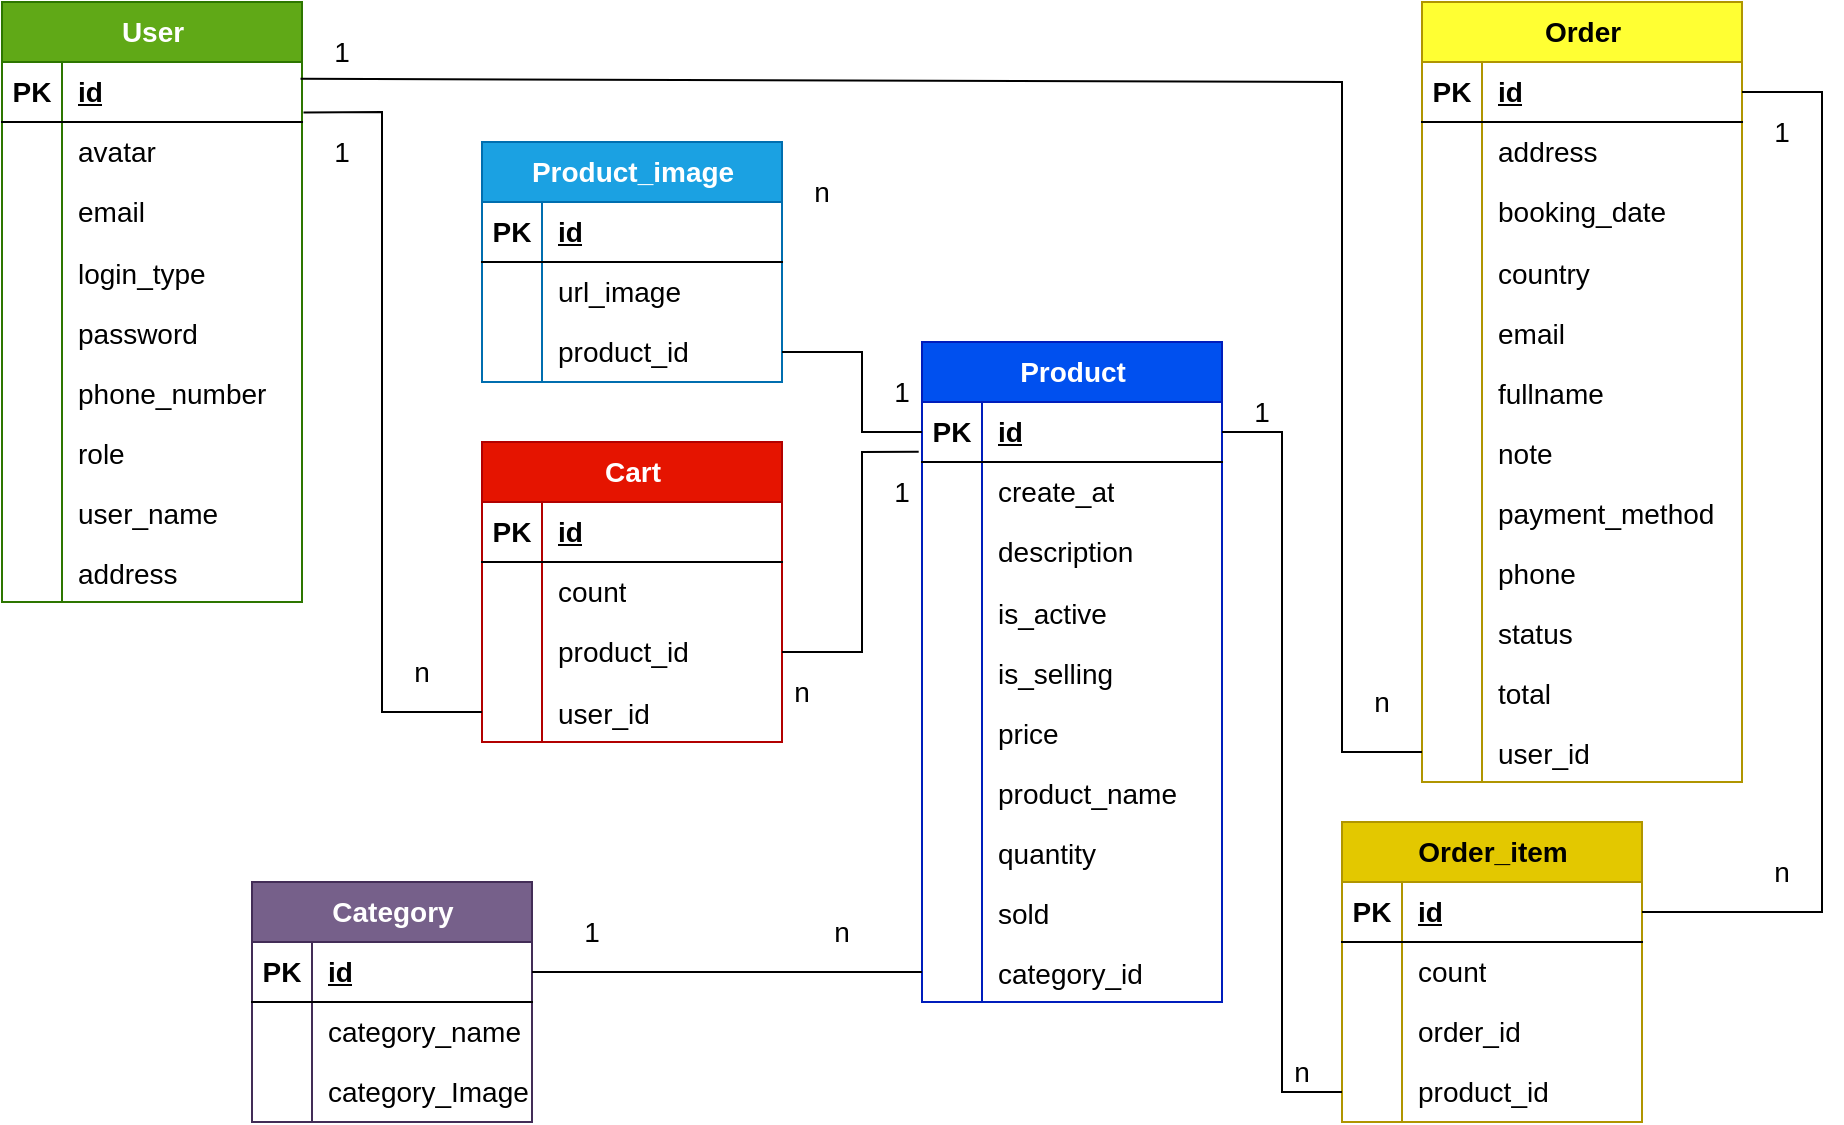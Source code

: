 <mxfile version="22.1.21" type="device">
  <diagram name="Page-1" id="CJpUy2g-XW2oncXlulyx">
    <mxGraphModel dx="1900" dy="629" grid="1" gridSize="10" guides="1" tooltips="1" connect="1" arrows="1" fold="1" page="1" pageScale="1" pageWidth="850" pageHeight="1100" math="0" shadow="0">
      <root>
        <mxCell id="0" />
        <mxCell id="1" parent="0" />
        <mxCell id="yJamXkqNVs_XeItQ6Xq7-32" value="User" style="shape=table;startSize=30;container=1;collapsible=1;childLayout=tableLayout;fixedRows=1;rowLines=0;fontStyle=1;align=center;resizeLast=1;html=1;fillColor=#60a917;fontColor=#ffffff;strokeColor=#2D7600;fontSize=14;" parent="1" vertex="1">
          <mxGeometry x="-550" y="200" width="150" height="300" as="geometry" />
        </mxCell>
        <mxCell id="yJamXkqNVs_XeItQ6Xq7-33" value="" style="shape=tableRow;horizontal=0;startSize=0;swimlaneHead=0;swimlaneBody=0;fillColor=none;collapsible=0;dropTarget=0;points=[[0,0.5],[1,0.5]];portConstraint=eastwest;top=0;left=0;right=0;bottom=1;fontSize=14;" parent="yJamXkqNVs_XeItQ6Xq7-32" vertex="1">
          <mxGeometry y="30" width="150" height="30" as="geometry" />
        </mxCell>
        <mxCell id="yJamXkqNVs_XeItQ6Xq7-34" value="PK" style="shape=partialRectangle;connectable=0;fillColor=none;top=0;left=0;bottom=0;right=0;fontStyle=1;overflow=hidden;whiteSpace=wrap;html=1;fontSize=14;" parent="yJamXkqNVs_XeItQ6Xq7-33" vertex="1">
          <mxGeometry width="30" height="30" as="geometry">
            <mxRectangle width="30" height="30" as="alternateBounds" />
          </mxGeometry>
        </mxCell>
        <mxCell id="yJamXkqNVs_XeItQ6Xq7-35" value="id" style="shape=partialRectangle;connectable=0;fillColor=none;top=0;left=0;bottom=0;right=0;align=left;spacingLeft=6;fontStyle=5;overflow=hidden;whiteSpace=wrap;html=1;fontSize=14;" parent="yJamXkqNVs_XeItQ6Xq7-33" vertex="1">
          <mxGeometry x="30" width="120" height="30" as="geometry">
            <mxRectangle width="120" height="30" as="alternateBounds" />
          </mxGeometry>
        </mxCell>
        <mxCell id="yJamXkqNVs_XeItQ6Xq7-36" value="" style="shape=tableRow;horizontal=0;startSize=0;swimlaneHead=0;swimlaneBody=0;fillColor=none;collapsible=0;dropTarget=0;points=[[0,0.5],[1,0.5]];portConstraint=eastwest;top=0;left=0;right=0;bottom=0;fontSize=14;" parent="yJamXkqNVs_XeItQ6Xq7-32" vertex="1">
          <mxGeometry y="60" width="150" height="30" as="geometry" />
        </mxCell>
        <mxCell id="yJamXkqNVs_XeItQ6Xq7-37" value="" style="shape=partialRectangle;connectable=0;fillColor=none;top=0;left=0;bottom=0;right=0;editable=1;overflow=hidden;whiteSpace=wrap;html=1;fontSize=14;" parent="yJamXkqNVs_XeItQ6Xq7-36" vertex="1">
          <mxGeometry width="30" height="30" as="geometry">
            <mxRectangle width="30" height="30" as="alternateBounds" />
          </mxGeometry>
        </mxCell>
        <mxCell id="yJamXkqNVs_XeItQ6Xq7-38" value="avatar" style="shape=partialRectangle;connectable=0;fillColor=none;top=0;left=0;bottom=0;right=0;align=left;spacingLeft=6;overflow=hidden;whiteSpace=wrap;html=1;fontSize=14;" parent="yJamXkqNVs_XeItQ6Xq7-36" vertex="1">
          <mxGeometry x="30" width="120" height="30" as="geometry">
            <mxRectangle width="120" height="30" as="alternateBounds" />
          </mxGeometry>
        </mxCell>
        <mxCell id="yJamXkqNVs_XeItQ6Xq7-39" value="" style="shape=tableRow;horizontal=0;startSize=0;swimlaneHead=0;swimlaneBody=0;fillColor=none;collapsible=0;dropTarget=0;points=[[0,0.5],[1,0.5]];portConstraint=eastwest;top=0;left=0;right=0;bottom=0;fontSize=14;" parent="yJamXkqNVs_XeItQ6Xq7-32" vertex="1">
          <mxGeometry y="90" width="150" height="30" as="geometry" />
        </mxCell>
        <mxCell id="yJamXkqNVs_XeItQ6Xq7-40" value="" style="shape=partialRectangle;connectable=0;fillColor=none;top=0;left=0;bottom=0;right=0;editable=1;overflow=hidden;whiteSpace=wrap;html=1;fontSize=14;" parent="yJamXkqNVs_XeItQ6Xq7-39" vertex="1">
          <mxGeometry width="30" height="30" as="geometry">
            <mxRectangle width="30" height="30" as="alternateBounds" />
          </mxGeometry>
        </mxCell>
        <mxCell id="yJamXkqNVs_XeItQ6Xq7-41" value="email" style="shape=partialRectangle;connectable=0;fillColor=none;top=0;left=0;bottom=0;right=0;align=left;spacingLeft=6;overflow=hidden;whiteSpace=wrap;html=1;fontSize=14;" parent="yJamXkqNVs_XeItQ6Xq7-39" vertex="1">
          <mxGeometry x="30" width="120" height="30" as="geometry">
            <mxRectangle width="120" height="30" as="alternateBounds" />
          </mxGeometry>
        </mxCell>
        <mxCell id="yJamXkqNVs_XeItQ6Xq7-42" value="" style="shape=tableRow;horizontal=0;startSize=0;swimlaneHead=0;swimlaneBody=0;fillColor=none;collapsible=0;dropTarget=0;points=[[0,0.5],[1,0.5]];portConstraint=eastwest;top=0;left=0;right=0;bottom=0;fontSize=14;" parent="yJamXkqNVs_XeItQ6Xq7-32" vertex="1">
          <mxGeometry y="120" width="150" height="30" as="geometry" />
        </mxCell>
        <mxCell id="yJamXkqNVs_XeItQ6Xq7-43" value="" style="shape=partialRectangle;connectable=0;fillColor=none;top=0;left=0;bottom=0;right=0;editable=1;overflow=hidden;fontSize=14;" parent="yJamXkqNVs_XeItQ6Xq7-42" vertex="1">
          <mxGeometry width="30" height="30" as="geometry">
            <mxRectangle width="30" height="30" as="alternateBounds" />
          </mxGeometry>
        </mxCell>
        <mxCell id="yJamXkqNVs_XeItQ6Xq7-44" value="login_type" style="shape=partialRectangle;connectable=0;fillColor=none;top=0;left=0;bottom=0;right=0;align=left;spacingLeft=6;overflow=hidden;fontSize=14;" parent="yJamXkqNVs_XeItQ6Xq7-42" vertex="1">
          <mxGeometry x="30" width="120" height="30" as="geometry">
            <mxRectangle width="120" height="30" as="alternateBounds" />
          </mxGeometry>
        </mxCell>
        <mxCell id="yJamXkqNVs_XeItQ6Xq7-45" value="" style="shape=tableRow;horizontal=0;startSize=0;swimlaneHead=0;swimlaneBody=0;fillColor=none;collapsible=0;dropTarget=0;points=[[0,0.5],[1,0.5]];portConstraint=eastwest;top=0;left=0;right=0;bottom=0;fontSize=14;" parent="yJamXkqNVs_XeItQ6Xq7-32" vertex="1">
          <mxGeometry y="150" width="150" height="30" as="geometry" />
        </mxCell>
        <mxCell id="yJamXkqNVs_XeItQ6Xq7-46" value="" style="shape=partialRectangle;connectable=0;fillColor=none;top=0;left=0;bottom=0;right=0;editable=1;overflow=hidden;fontSize=14;" parent="yJamXkqNVs_XeItQ6Xq7-45" vertex="1">
          <mxGeometry width="30" height="30" as="geometry">
            <mxRectangle width="30" height="30" as="alternateBounds" />
          </mxGeometry>
        </mxCell>
        <mxCell id="yJamXkqNVs_XeItQ6Xq7-47" value="password" style="shape=partialRectangle;connectable=0;fillColor=none;top=0;left=0;bottom=0;right=0;align=left;spacingLeft=6;overflow=hidden;fontSize=14;" parent="yJamXkqNVs_XeItQ6Xq7-45" vertex="1">
          <mxGeometry x="30" width="120" height="30" as="geometry">
            <mxRectangle width="120" height="30" as="alternateBounds" />
          </mxGeometry>
        </mxCell>
        <mxCell id="yJamXkqNVs_XeItQ6Xq7-48" value="" style="shape=tableRow;horizontal=0;startSize=0;swimlaneHead=0;swimlaneBody=0;fillColor=none;collapsible=0;dropTarget=0;points=[[0,0.5],[1,0.5]];portConstraint=eastwest;top=0;left=0;right=0;bottom=0;fontSize=14;" parent="yJamXkqNVs_XeItQ6Xq7-32" vertex="1">
          <mxGeometry y="180" width="150" height="30" as="geometry" />
        </mxCell>
        <mxCell id="yJamXkqNVs_XeItQ6Xq7-49" value="" style="shape=partialRectangle;connectable=0;fillColor=none;top=0;left=0;bottom=0;right=0;editable=1;overflow=hidden;fontSize=14;" parent="yJamXkqNVs_XeItQ6Xq7-48" vertex="1">
          <mxGeometry width="30" height="30" as="geometry">
            <mxRectangle width="30" height="30" as="alternateBounds" />
          </mxGeometry>
        </mxCell>
        <mxCell id="yJamXkqNVs_XeItQ6Xq7-50" value="phone_number" style="shape=partialRectangle;connectable=0;fillColor=none;top=0;left=0;bottom=0;right=0;align=left;spacingLeft=6;overflow=hidden;fontSize=14;" parent="yJamXkqNVs_XeItQ6Xq7-48" vertex="1">
          <mxGeometry x="30" width="120" height="30" as="geometry">
            <mxRectangle width="120" height="30" as="alternateBounds" />
          </mxGeometry>
        </mxCell>
        <mxCell id="yJamXkqNVs_XeItQ6Xq7-51" value="" style="shape=tableRow;horizontal=0;startSize=0;swimlaneHead=0;swimlaneBody=0;fillColor=none;collapsible=0;dropTarget=0;points=[[0,0.5],[1,0.5]];portConstraint=eastwest;top=0;left=0;right=0;bottom=0;fontSize=14;" parent="yJamXkqNVs_XeItQ6Xq7-32" vertex="1">
          <mxGeometry y="210" width="150" height="30" as="geometry" />
        </mxCell>
        <mxCell id="yJamXkqNVs_XeItQ6Xq7-52" value="" style="shape=partialRectangle;connectable=0;fillColor=none;top=0;left=0;bottom=0;right=0;editable=1;overflow=hidden;fontSize=14;" parent="yJamXkqNVs_XeItQ6Xq7-51" vertex="1">
          <mxGeometry width="30" height="30" as="geometry">
            <mxRectangle width="30" height="30" as="alternateBounds" />
          </mxGeometry>
        </mxCell>
        <mxCell id="yJamXkqNVs_XeItQ6Xq7-53" value="role" style="shape=partialRectangle;connectable=0;fillColor=none;top=0;left=0;bottom=0;right=0;align=left;spacingLeft=6;overflow=hidden;fontSize=14;" parent="yJamXkqNVs_XeItQ6Xq7-51" vertex="1">
          <mxGeometry x="30" width="120" height="30" as="geometry">
            <mxRectangle width="120" height="30" as="alternateBounds" />
          </mxGeometry>
        </mxCell>
        <mxCell id="yJamXkqNVs_XeItQ6Xq7-54" value="" style="shape=tableRow;horizontal=0;startSize=0;swimlaneHead=0;swimlaneBody=0;fillColor=none;collapsible=0;dropTarget=0;points=[[0,0.5],[1,0.5]];portConstraint=eastwest;top=0;left=0;right=0;bottom=0;fontSize=14;" parent="yJamXkqNVs_XeItQ6Xq7-32" vertex="1">
          <mxGeometry y="240" width="150" height="30" as="geometry" />
        </mxCell>
        <mxCell id="yJamXkqNVs_XeItQ6Xq7-55" value="" style="shape=partialRectangle;connectable=0;fillColor=none;top=0;left=0;bottom=0;right=0;editable=1;overflow=hidden;fontSize=14;" parent="yJamXkqNVs_XeItQ6Xq7-54" vertex="1">
          <mxGeometry width="30" height="30" as="geometry">
            <mxRectangle width="30" height="30" as="alternateBounds" />
          </mxGeometry>
        </mxCell>
        <mxCell id="yJamXkqNVs_XeItQ6Xq7-56" value="user_name" style="shape=partialRectangle;connectable=0;fillColor=none;top=0;left=0;bottom=0;right=0;align=left;spacingLeft=6;overflow=hidden;fontSize=14;" parent="yJamXkqNVs_XeItQ6Xq7-54" vertex="1">
          <mxGeometry x="30" width="120" height="30" as="geometry">
            <mxRectangle width="120" height="30" as="alternateBounds" />
          </mxGeometry>
        </mxCell>
        <mxCell id="yJamXkqNVs_XeItQ6Xq7-57" value="" style="shape=tableRow;horizontal=0;startSize=0;swimlaneHead=0;swimlaneBody=0;fillColor=none;collapsible=0;dropTarget=0;points=[[0,0.5],[1,0.5]];portConstraint=eastwest;top=0;left=0;right=0;bottom=0;fontSize=14;" parent="yJamXkqNVs_XeItQ6Xq7-32" vertex="1">
          <mxGeometry y="270" width="150" height="30" as="geometry" />
        </mxCell>
        <mxCell id="yJamXkqNVs_XeItQ6Xq7-58" value="" style="shape=partialRectangle;connectable=0;fillColor=none;top=0;left=0;bottom=0;right=0;editable=1;overflow=hidden;fontSize=14;" parent="yJamXkqNVs_XeItQ6Xq7-57" vertex="1">
          <mxGeometry width="30" height="30" as="geometry">
            <mxRectangle width="30" height="30" as="alternateBounds" />
          </mxGeometry>
        </mxCell>
        <mxCell id="yJamXkqNVs_XeItQ6Xq7-59" value="address" style="shape=partialRectangle;connectable=0;fillColor=none;top=0;left=0;bottom=0;right=0;align=left;spacingLeft=6;overflow=hidden;fontSize=14;" parent="yJamXkqNVs_XeItQ6Xq7-57" vertex="1">
          <mxGeometry x="30" width="120" height="30" as="geometry">
            <mxRectangle width="120" height="30" as="alternateBounds" />
          </mxGeometry>
        </mxCell>
        <mxCell id="yJamXkqNVs_XeItQ6Xq7-60" value="Order" style="shape=table;startSize=30;container=1;collapsible=1;childLayout=tableLayout;fixedRows=1;rowLines=0;fontStyle=1;align=center;resizeLast=1;html=1;fillColor=#FFFF33;fontColor=#000000;strokeColor=#B09500;fontSize=14;" parent="1" vertex="1">
          <mxGeometry x="160" y="200" width="160" height="390" as="geometry" />
        </mxCell>
        <mxCell id="yJamXkqNVs_XeItQ6Xq7-61" value="" style="shape=tableRow;horizontal=0;startSize=0;swimlaneHead=0;swimlaneBody=0;fillColor=none;collapsible=0;dropTarget=0;points=[[0,0.5],[1,0.5]];portConstraint=eastwest;top=0;left=0;right=0;bottom=1;fontSize=14;" parent="yJamXkqNVs_XeItQ6Xq7-60" vertex="1">
          <mxGeometry y="30" width="160" height="30" as="geometry" />
        </mxCell>
        <mxCell id="yJamXkqNVs_XeItQ6Xq7-62" value="PK" style="shape=partialRectangle;connectable=0;fillColor=none;top=0;left=0;bottom=0;right=0;fontStyle=1;overflow=hidden;whiteSpace=wrap;html=1;fontSize=14;" parent="yJamXkqNVs_XeItQ6Xq7-61" vertex="1">
          <mxGeometry width="30" height="30" as="geometry">
            <mxRectangle width="30" height="30" as="alternateBounds" />
          </mxGeometry>
        </mxCell>
        <mxCell id="yJamXkqNVs_XeItQ6Xq7-63" value="id" style="shape=partialRectangle;connectable=0;fillColor=none;top=0;left=0;bottom=0;right=0;align=left;spacingLeft=6;fontStyle=5;overflow=hidden;whiteSpace=wrap;html=1;fontSize=14;" parent="yJamXkqNVs_XeItQ6Xq7-61" vertex="1">
          <mxGeometry x="30" width="130" height="30" as="geometry">
            <mxRectangle width="130" height="30" as="alternateBounds" />
          </mxGeometry>
        </mxCell>
        <mxCell id="yJamXkqNVs_XeItQ6Xq7-64" value="" style="shape=tableRow;horizontal=0;startSize=0;swimlaneHead=0;swimlaneBody=0;fillColor=none;collapsible=0;dropTarget=0;points=[[0,0.5],[1,0.5]];portConstraint=eastwest;top=0;left=0;right=0;bottom=0;fontSize=14;" parent="yJamXkqNVs_XeItQ6Xq7-60" vertex="1">
          <mxGeometry y="60" width="160" height="30" as="geometry" />
        </mxCell>
        <mxCell id="yJamXkqNVs_XeItQ6Xq7-65" value="" style="shape=partialRectangle;connectable=0;fillColor=none;top=0;left=0;bottom=0;right=0;editable=1;overflow=hidden;whiteSpace=wrap;html=1;fontSize=14;" parent="yJamXkqNVs_XeItQ6Xq7-64" vertex="1">
          <mxGeometry width="30" height="30" as="geometry">
            <mxRectangle width="30" height="30" as="alternateBounds" />
          </mxGeometry>
        </mxCell>
        <mxCell id="yJamXkqNVs_XeItQ6Xq7-66" value="address" style="shape=partialRectangle;connectable=0;fillColor=none;top=0;left=0;bottom=0;right=0;align=left;spacingLeft=6;overflow=hidden;whiteSpace=wrap;html=1;fontSize=14;" parent="yJamXkqNVs_XeItQ6Xq7-64" vertex="1">
          <mxGeometry x="30" width="130" height="30" as="geometry">
            <mxRectangle width="130" height="30" as="alternateBounds" />
          </mxGeometry>
        </mxCell>
        <mxCell id="yJamXkqNVs_XeItQ6Xq7-67" value="" style="shape=tableRow;horizontal=0;startSize=0;swimlaneHead=0;swimlaneBody=0;fillColor=none;collapsible=0;dropTarget=0;points=[[0,0.5],[1,0.5]];portConstraint=eastwest;top=0;left=0;right=0;bottom=0;fontSize=14;" parent="yJamXkqNVs_XeItQ6Xq7-60" vertex="1">
          <mxGeometry y="90" width="160" height="30" as="geometry" />
        </mxCell>
        <mxCell id="yJamXkqNVs_XeItQ6Xq7-68" value="" style="shape=partialRectangle;connectable=0;fillColor=none;top=0;left=0;bottom=0;right=0;editable=1;overflow=hidden;whiteSpace=wrap;html=1;fontSize=14;" parent="yJamXkqNVs_XeItQ6Xq7-67" vertex="1">
          <mxGeometry width="30" height="30" as="geometry">
            <mxRectangle width="30" height="30" as="alternateBounds" />
          </mxGeometry>
        </mxCell>
        <mxCell id="yJamXkqNVs_XeItQ6Xq7-69" value="booking_date" style="shape=partialRectangle;connectable=0;fillColor=none;top=0;left=0;bottom=0;right=0;align=left;spacingLeft=6;overflow=hidden;whiteSpace=wrap;html=1;fontSize=14;" parent="yJamXkqNVs_XeItQ6Xq7-67" vertex="1">
          <mxGeometry x="30" width="130" height="30" as="geometry">
            <mxRectangle width="130" height="30" as="alternateBounds" />
          </mxGeometry>
        </mxCell>
        <mxCell id="yJamXkqNVs_XeItQ6Xq7-70" value="" style="shape=tableRow;horizontal=0;startSize=0;swimlaneHead=0;swimlaneBody=0;fillColor=none;collapsible=0;dropTarget=0;points=[[0,0.5],[1,0.5]];portConstraint=eastwest;top=0;left=0;right=0;bottom=0;fontSize=14;" parent="yJamXkqNVs_XeItQ6Xq7-60" vertex="1">
          <mxGeometry y="120" width="160" height="30" as="geometry" />
        </mxCell>
        <mxCell id="yJamXkqNVs_XeItQ6Xq7-71" value="" style="shape=partialRectangle;connectable=0;fillColor=none;top=0;left=0;bottom=0;right=0;editable=1;overflow=hidden;fontSize=14;" parent="yJamXkqNVs_XeItQ6Xq7-70" vertex="1">
          <mxGeometry width="30" height="30" as="geometry">
            <mxRectangle width="30" height="30" as="alternateBounds" />
          </mxGeometry>
        </mxCell>
        <mxCell id="yJamXkqNVs_XeItQ6Xq7-72" value="country" style="shape=partialRectangle;connectable=0;fillColor=none;top=0;left=0;bottom=0;right=0;align=left;spacingLeft=6;overflow=hidden;fontSize=14;" parent="yJamXkqNVs_XeItQ6Xq7-70" vertex="1">
          <mxGeometry x="30" width="130" height="30" as="geometry">
            <mxRectangle width="130" height="30" as="alternateBounds" />
          </mxGeometry>
        </mxCell>
        <mxCell id="yJamXkqNVs_XeItQ6Xq7-73" value="" style="shape=tableRow;horizontal=0;startSize=0;swimlaneHead=0;swimlaneBody=0;fillColor=none;collapsible=0;dropTarget=0;points=[[0,0.5],[1,0.5]];portConstraint=eastwest;top=0;left=0;right=0;bottom=0;fontSize=14;" parent="yJamXkqNVs_XeItQ6Xq7-60" vertex="1">
          <mxGeometry y="150" width="160" height="30" as="geometry" />
        </mxCell>
        <mxCell id="yJamXkqNVs_XeItQ6Xq7-74" value="" style="shape=partialRectangle;connectable=0;fillColor=none;top=0;left=0;bottom=0;right=0;editable=1;overflow=hidden;fontSize=14;" parent="yJamXkqNVs_XeItQ6Xq7-73" vertex="1">
          <mxGeometry width="30" height="30" as="geometry">
            <mxRectangle width="30" height="30" as="alternateBounds" />
          </mxGeometry>
        </mxCell>
        <mxCell id="yJamXkqNVs_XeItQ6Xq7-75" value="email" style="shape=partialRectangle;connectable=0;fillColor=none;top=0;left=0;bottom=0;right=0;align=left;spacingLeft=6;overflow=hidden;fontSize=14;" parent="yJamXkqNVs_XeItQ6Xq7-73" vertex="1">
          <mxGeometry x="30" width="130" height="30" as="geometry">
            <mxRectangle width="130" height="30" as="alternateBounds" />
          </mxGeometry>
        </mxCell>
        <mxCell id="yJamXkqNVs_XeItQ6Xq7-76" value="" style="shape=tableRow;horizontal=0;startSize=0;swimlaneHead=0;swimlaneBody=0;fillColor=none;collapsible=0;dropTarget=0;points=[[0,0.5],[1,0.5]];portConstraint=eastwest;top=0;left=0;right=0;bottom=0;fontSize=14;" parent="yJamXkqNVs_XeItQ6Xq7-60" vertex="1">
          <mxGeometry y="180" width="160" height="30" as="geometry" />
        </mxCell>
        <mxCell id="yJamXkqNVs_XeItQ6Xq7-77" value="" style="shape=partialRectangle;connectable=0;fillColor=none;top=0;left=0;bottom=0;right=0;editable=1;overflow=hidden;fontSize=14;" parent="yJamXkqNVs_XeItQ6Xq7-76" vertex="1">
          <mxGeometry width="30" height="30" as="geometry">
            <mxRectangle width="30" height="30" as="alternateBounds" />
          </mxGeometry>
        </mxCell>
        <mxCell id="yJamXkqNVs_XeItQ6Xq7-78" value="fullname" style="shape=partialRectangle;connectable=0;fillColor=none;top=0;left=0;bottom=0;right=0;align=left;spacingLeft=6;overflow=hidden;fontSize=14;" parent="yJamXkqNVs_XeItQ6Xq7-76" vertex="1">
          <mxGeometry x="30" width="130" height="30" as="geometry">
            <mxRectangle width="130" height="30" as="alternateBounds" />
          </mxGeometry>
        </mxCell>
        <mxCell id="yJamXkqNVs_XeItQ6Xq7-79" value="" style="shape=tableRow;horizontal=0;startSize=0;swimlaneHead=0;swimlaneBody=0;fillColor=none;collapsible=0;dropTarget=0;points=[[0,0.5],[1,0.5]];portConstraint=eastwest;top=0;left=0;right=0;bottom=0;fontSize=14;" parent="yJamXkqNVs_XeItQ6Xq7-60" vertex="1">
          <mxGeometry y="210" width="160" height="30" as="geometry" />
        </mxCell>
        <mxCell id="yJamXkqNVs_XeItQ6Xq7-80" value="" style="shape=partialRectangle;connectable=0;fillColor=none;top=0;left=0;bottom=0;right=0;editable=1;overflow=hidden;fontSize=14;" parent="yJamXkqNVs_XeItQ6Xq7-79" vertex="1">
          <mxGeometry width="30" height="30" as="geometry">
            <mxRectangle width="30" height="30" as="alternateBounds" />
          </mxGeometry>
        </mxCell>
        <mxCell id="yJamXkqNVs_XeItQ6Xq7-81" value="note" style="shape=partialRectangle;connectable=0;fillColor=none;top=0;left=0;bottom=0;right=0;align=left;spacingLeft=6;overflow=hidden;fontSize=14;" parent="yJamXkqNVs_XeItQ6Xq7-79" vertex="1">
          <mxGeometry x="30" width="130" height="30" as="geometry">
            <mxRectangle width="130" height="30" as="alternateBounds" />
          </mxGeometry>
        </mxCell>
        <mxCell id="yJamXkqNVs_XeItQ6Xq7-82" value="" style="shape=tableRow;horizontal=0;startSize=0;swimlaneHead=0;swimlaneBody=0;fillColor=none;collapsible=0;dropTarget=0;points=[[0,0.5],[1,0.5]];portConstraint=eastwest;top=0;left=0;right=0;bottom=0;fontSize=14;" parent="yJamXkqNVs_XeItQ6Xq7-60" vertex="1">
          <mxGeometry y="240" width="160" height="30" as="geometry" />
        </mxCell>
        <mxCell id="yJamXkqNVs_XeItQ6Xq7-83" value="" style="shape=partialRectangle;connectable=0;fillColor=none;top=0;left=0;bottom=0;right=0;editable=1;overflow=hidden;fontSize=14;" parent="yJamXkqNVs_XeItQ6Xq7-82" vertex="1">
          <mxGeometry width="30" height="30" as="geometry">
            <mxRectangle width="30" height="30" as="alternateBounds" />
          </mxGeometry>
        </mxCell>
        <mxCell id="yJamXkqNVs_XeItQ6Xq7-84" value="payment_method" style="shape=partialRectangle;connectable=0;fillColor=none;top=0;left=0;bottom=0;right=0;align=left;spacingLeft=6;overflow=hidden;fontSize=14;" parent="yJamXkqNVs_XeItQ6Xq7-82" vertex="1">
          <mxGeometry x="30" width="130" height="30" as="geometry">
            <mxRectangle width="130" height="30" as="alternateBounds" />
          </mxGeometry>
        </mxCell>
        <mxCell id="yJamXkqNVs_XeItQ6Xq7-85" value="" style="shape=tableRow;horizontal=0;startSize=0;swimlaneHead=0;swimlaneBody=0;fillColor=none;collapsible=0;dropTarget=0;points=[[0,0.5],[1,0.5]];portConstraint=eastwest;top=0;left=0;right=0;bottom=0;fontSize=14;" parent="yJamXkqNVs_XeItQ6Xq7-60" vertex="1">
          <mxGeometry y="270" width="160" height="30" as="geometry" />
        </mxCell>
        <mxCell id="yJamXkqNVs_XeItQ6Xq7-86" value="" style="shape=partialRectangle;connectable=0;fillColor=none;top=0;left=0;bottom=0;right=0;editable=1;overflow=hidden;fontSize=14;" parent="yJamXkqNVs_XeItQ6Xq7-85" vertex="1">
          <mxGeometry width="30" height="30" as="geometry">
            <mxRectangle width="30" height="30" as="alternateBounds" />
          </mxGeometry>
        </mxCell>
        <mxCell id="yJamXkqNVs_XeItQ6Xq7-87" value="phone" style="shape=partialRectangle;connectable=0;fillColor=none;top=0;left=0;bottom=0;right=0;align=left;spacingLeft=6;overflow=hidden;fontSize=14;" parent="yJamXkqNVs_XeItQ6Xq7-85" vertex="1">
          <mxGeometry x="30" width="130" height="30" as="geometry">
            <mxRectangle width="130" height="30" as="alternateBounds" />
          </mxGeometry>
        </mxCell>
        <mxCell id="yJamXkqNVs_XeItQ6Xq7-116" value="" style="shape=tableRow;horizontal=0;startSize=0;swimlaneHead=0;swimlaneBody=0;fillColor=none;collapsible=0;dropTarget=0;points=[[0,0.5],[1,0.5]];portConstraint=eastwest;top=0;left=0;right=0;bottom=0;fontSize=14;" parent="yJamXkqNVs_XeItQ6Xq7-60" vertex="1">
          <mxGeometry y="300" width="160" height="30" as="geometry" />
        </mxCell>
        <mxCell id="yJamXkqNVs_XeItQ6Xq7-117" value="" style="shape=partialRectangle;connectable=0;fillColor=none;top=0;left=0;bottom=0;right=0;editable=1;overflow=hidden;fontSize=14;" parent="yJamXkqNVs_XeItQ6Xq7-116" vertex="1">
          <mxGeometry width="30" height="30" as="geometry">
            <mxRectangle width="30" height="30" as="alternateBounds" />
          </mxGeometry>
        </mxCell>
        <mxCell id="yJamXkqNVs_XeItQ6Xq7-118" value="status" style="shape=partialRectangle;connectable=0;fillColor=none;top=0;left=0;bottom=0;right=0;align=left;spacingLeft=6;overflow=hidden;fontSize=14;" parent="yJamXkqNVs_XeItQ6Xq7-116" vertex="1">
          <mxGeometry x="30" width="130" height="30" as="geometry">
            <mxRectangle width="130" height="30" as="alternateBounds" />
          </mxGeometry>
        </mxCell>
        <mxCell id="yJamXkqNVs_XeItQ6Xq7-119" value="" style="shape=tableRow;horizontal=0;startSize=0;swimlaneHead=0;swimlaneBody=0;fillColor=none;collapsible=0;dropTarget=0;points=[[0,0.5],[1,0.5]];portConstraint=eastwest;top=0;left=0;right=0;bottom=0;fontSize=14;" parent="yJamXkqNVs_XeItQ6Xq7-60" vertex="1">
          <mxGeometry y="330" width="160" height="30" as="geometry" />
        </mxCell>
        <mxCell id="yJamXkqNVs_XeItQ6Xq7-120" value="" style="shape=partialRectangle;connectable=0;fillColor=none;top=0;left=0;bottom=0;right=0;editable=1;overflow=hidden;fontSize=14;" parent="yJamXkqNVs_XeItQ6Xq7-119" vertex="1">
          <mxGeometry width="30" height="30" as="geometry">
            <mxRectangle width="30" height="30" as="alternateBounds" />
          </mxGeometry>
        </mxCell>
        <mxCell id="yJamXkqNVs_XeItQ6Xq7-121" value="total" style="shape=partialRectangle;connectable=0;fillColor=none;top=0;left=0;bottom=0;right=0;align=left;spacingLeft=6;overflow=hidden;fontSize=14;" parent="yJamXkqNVs_XeItQ6Xq7-119" vertex="1">
          <mxGeometry x="30" width="130" height="30" as="geometry">
            <mxRectangle width="130" height="30" as="alternateBounds" />
          </mxGeometry>
        </mxCell>
        <mxCell id="yJamXkqNVs_XeItQ6Xq7-122" value="" style="shape=tableRow;horizontal=0;startSize=0;swimlaneHead=0;swimlaneBody=0;fillColor=none;collapsible=0;dropTarget=0;points=[[0,0.5],[1,0.5]];portConstraint=eastwest;top=0;left=0;right=0;bottom=0;fontSize=14;" parent="yJamXkqNVs_XeItQ6Xq7-60" vertex="1">
          <mxGeometry y="360" width="160" height="30" as="geometry" />
        </mxCell>
        <mxCell id="yJamXkqNVs_XeItQ6Xq7-123" value="" style="shape=partialRectangle;connectable=0;fillColor=none;top=0;left=0;bottom=0;right=0;editable=1;overflow=hidden;fontSize=14;" parent="yJamXkqNVs_XeItQ6Xq7-122" vertex="1">
          <mxGeometry width="30" height="30" as="geometry">
            <mxRectangle width="30" height="30" as="alternateBounds" />
          </mxGeometry>
        </mxCell>
        <mxCell id="yJamXkqNVs_XeItQ6Xq7-124" value="user_id" style="shape=partialRectangle;connectable=0;fillColor=none;top=0;left=0;bottom=0;right=0;align=left;spacingLeft=6;overflow=hidden;fontSize=14;" parent="yJamXkqNVs_XeItQ6Xq7-122" vertex="1">
          <mxGeometry x="30" width="130" height="30" as="geometry">
            <mxRectangle width="130" height="30" as="alternateBounds" />
          </mxGeometry>
        </mxCell>
        <mxCell id="yJamXkqNVs_XeItQ6Xq7-125" value="Product_image" style="shape=table;startSize=30;container=1;collapsible=1;childLayout=tableLayout;fixedRows=1;rowLines=0;fontStyle=1;align=center;resizeLast=1;html=1;fillColor=#1ba1e2;fontColor=#ffffff;strokeColor=#006EAF;fontSize=14;" parent="1" vertex="1">
          <mxGeometry x="-310" y="270" width="150" height="120" as="geometry" />
        </mxCell>
        <mxCell id="yJamXkqNVs_XeItQ6Xq7-126" value="" style="shape=tableRow;horizontal=0;startSize=0;swimlaneHead=0;swimlaneBody=0;fillColor=none;collapsible=0;dropTarget=0;points=[[0,0.5],[1,0.5]];portConstraint=eastwest;top=0;left=0;right=0;bottom=1;fontSize=14;" parent="yJamXkqNVs_XeItQ6Xq7-125" vertex="1">
          <mxGeometry y="30" width="150" height="30" as="geometry" />
        </mxCell>
        <mxCell id="yJamXkqNVs_XeItQ6Xq7-127" value="PK" style="shape=partialRectangle;connectable=0;fillColor=none;top=0;left=0;bottom=0;right=0;fontStyle=1;overflow=hidden;whiteSpace=wrap;html=1;fontSize=14;" parent="yJamXkqNVs_XeItQ6Xq7-126" vertex="1">
          <mxGeometry width="30" height="30" as="geometry">
            <mxRectangle width="30" height="30" as="alternateBounds" />
          </mxGeometry>
        </mxCell>
        <mxCell id="yJamXkqNVs_XeItQ6Xq7-128" value="id" style="shape=partialRectangle;connectable=0;fillColor=none;top=0;left=0;bottom=0;right=0;align=left;spacingLeft=6;fontStyle=5;overflow=hidden;whiteSpace=wrap;html=1;fontSize=14;" parent="yJamXkqNVs_XeItQ6Xq7-126" vertex="1">
          <mxGeometry x="30" width="120" height="30" as="geometry">
            <mxRectangle width="120" height="30" as="alternateBounds" />
          </mxGeometry>
        </mxCell>
        <mxCell id="yJamXkqNVs_XeItQ6Xq7-129" value="" style="shape=tableRow;horizontal=0;startSize=0;swimlaneHead=0;swimlaneBody=0;fillColor=none;collapsible=0;dropTarget=0;points=[[0,0.5],[1,0.5]];portConstraint=eastwest;top=0;left=0;right=0;bottom=0;fontSize=14;" parent="yJamXkqNVs_XeItQ6Xq7-125" vertex="1">
          <mxGeometry y="60" width="150" height="30" as="geometry" />
        </mxCell>
        <mxCell id="yJamXkqNVs_XeItQ6Xq7-130" value="" style="shape=partialRectangle;connectable=0;fillColor=none;top=0;left=0;bottom=0;right=0;editable=1;overflow=hidden;whiteSpace=wrap;html=1;fontSize=14;" parent="yJamXkqNVs_XeItQ6Xq7-129" vertex="1">
          <mxGeometry width="30" height="30" as="geometry">
            <mxRectangle width="30" height="30" as="alternateBounds" />
          </mxGeometry>
        </mxCell>
        <mxCell id="yJamXkqNVs_XeItQ6Xq7-131" value="url_image" style="shape=partialRectangle;connectable=0;fillColor=none;top=0;left=0;bottom=0;right=0;align=left;spacingLeft=6;overflow=hidden;whiteSpace=wrap;html=1;fontSize=14;" parent="yJamXkqNVs_XeItQ6Xq7-129" vertex="1">
          <mxGeometry x="30" width="120" height="30" as="geometry">
            <mxRectangle width="120" height="30" as="alternateBounds" />
          </mxGeometry>
        </mxCell>
        <mxCell id="yJamXkqNVs_XeItQ6Xq7-132" value="" style="shape=tableRow;horizontal=0;startSize=0;swimlaneHead=0;swimlaneBody=0;fillColor=none;collapsible=0;dropTarget=0;points=[[0,0.5],[1,0.5]];portConstraint=eastwest;top=0;left=0;right=0;bottom=0;fontSize=14;" parent="yJamXkqNVs_XeItQ6Xq7-125" vertex="1">
          <mxGeometry y="90" width="150" height="30" as="geometry" />
        </mxCell>
        <mxCell id="yJamXkqNVs_XeItQ6Xq7-133" value="" style="shape=partialRectangle;connectable=0;fillColor=none;top=0;left=0;bottom=0;right=0;editable=1;overflow=hidden;whiteSpace=wrap;html=1;fontSize=14;" parent="yJamXkqNVs_XeItQ6Xq7-132" vertex="1">
          <mxGeometry width="30" height="30" as="geometry">
            <mxRectangle width="30" height="30" as="alternateBounds" />
          </mxGeometry>
        </mxCell>
        <mxCell id="yJamXkqNVs_XeItQ6Xq7-134" value="product_id" style="shape=partialRectangle;connectable=0;fillColor=none;top=0;left=0;bottom=0;right=0;align=left;spacingLeft=6;overflow=hidden;whiteSpace=wrap;html=1;fontSize=14;" parent="yJamXkqNVs_XeItQ6Xq7-132" vertex="1">
          <mxGeometry x="30" width="120" height="30" as="geometry">
            <mxRectangle width="120" height="30" as="alternateBounds" />
          </mxGeometry>
        </mxCell>
        <mxCell id="yJamXkqNVs_XeItQ6Xq7-138" value="Cart" style="shape=table;startSize=30;container=1;collapsible=1;childLayout=tableLayout;fixedRows=1;rowLines=0;fontStyle=1;align=center;resizeLast=1;html=1;fillColor=#e51400;fontColor=#ffffff;strokeColor=#B20000;fontSize=14;" parent="1" vertex="1">
          <mxGeometry x="-310" y="420" width="150" height="150" as="geometry" />
        </mxCell>
        <mxCell id="yJamXkqNVs_XeItQ6Xq7-139" value="" style="shape=tableRow;horizontal=0;startSize=0;swimlaneHead=0;swimlaneBody=0;fillColor=none;collapsible=0;dropTarget=0;points=[[0,0.5],[1,0.5]];portConstraint=eastwest;top=0;left=0;right=0;bottom=1;fontSize=14;" parent="yJamXkqNVs_XeItQ6Xq7-138" vertex="1">
          <mxGeometry y="30" width="150" height="30" as="geometry" />
        </mxCell>
        <mxCell id="yJamXkqNVs_XeItQ6Xq7-140" value="PK" style="shape=partialRectangle;connectable=0;fillColor=none;top=0;left=0;bottom=0;right=0;fontStyle=1;overflow=hidden;whiteSpace=wrap;html=1;fontSize=14;" parent="yJamXkqNVs_XeItQ6Xq7-139" vertex="1">
          <mxGeometry width="30" height="30" as="geometry">
            <mxRectangle width="30" height="30" as="alternateBounds" />
          </mxGeometry>
        </mxCell>
        <mxCell id="yJamXkqNVs_XeItQ6Xq7-141" value="id" style="shape=partialRectangle;connectable=0;fillColor=none;top=0;left=0;bottom=0;right=0;align=left;spacingLeft=6;fontStyle=5;overflow=hidden;whiteSpace=wrap;html=1;fontSize=14;" parent="yJamXkqNVs_XeItQ6Xq7-139" vertex="1">
          <mxGeometry x="30" width="120" height="30" as="geometry">
            <mxRectangle width="120" height="30" as="alternateBounds" />
          </mxGeometry>
        </mxCell>
        <mxCell id="yJamXkqNVs_XeItQ6Xq7-142" value="" style="shape=tableRow;horizontal=0;startSize=0;swimlaneHead=0;swimlaneBody=0;fillColor=none;collapsible=0;dropTarget=0;points=[[0,0.5],[1,0.5]];portConstraint=eastwest;top=0;left=0;right=0;bottom=0;fontSize=14;" parent="yJamXkqNVs_XeItQ6Xq7-138" vertex="1">
          <mxGeometry y="60" width="150" height="30" as="geometry" />
        </mxCell>
        <mxCell id="yJamXkqNVs_XeItQ6Xq7-143" value="" style="shape=partialRectangle;connectable=0;fillColor=none;top=0;left=0;bottom=0;right=0;editable=1;overflow=hidden;whiteSpace=wrap;html=1;fontSize=14;" parent="yJamXkqNVs_XeItQ6Xq7-142" vertex="1">
          <mxGeometry width="30" height="30" as="geometry">
            <mxRectangle width="30" height="30" as="alternateBounds" />
          </mxGeometry>
        </mxCell>
        <mxCell id="yJamXkqNVs_XeItQ6Xq7-144" value="count" style="shape=partialRectangle;connectable=0;fillColor=none;top=0;left=0;bottom=0;right=0;align=left;spacingLeft=6;overflow=hidden;whiteSpace=wrap;html=1;fontSize=14;" parent="yJamXkqNVs_XeItQ6Xq7-142" vertex="1">
          <mxGeometry x="30" width="120" height="30" as="geometry">
            <mxRectangle width="120" height="30" as="alternateBounds" />
          </mxGeometry>
        </mxCell>
        <mxCell id="yJamXkqNVs_XeItQ6Xq7-145" value="" style="shape=tableRow;horizontal=0;startSize=0;swimlaneHead=0;swimlaneBody=0;fillColor=none;collapsible=0;dropTarget=0;points=[[0,0.5],[1,0.5]];portConstraint=eastwest;top=0;left=0;right=0;bottom=0;fontSize=14;" parent="yJamXkqNVs_XeItQ6Xq7-138" vertex="1">
          <mxGeometry y="90" width="150" height="30" as="geometry" />
        </mxCell>
        <mxCell id="yJamXkqNVs_XeItQ6Xq7-146" value="" style="shape=partialRectangle;connectable=0;fillColor=none;top=0;left=0;bottom=0;right=0;editable=1;overflow=hidden;whiteSpace=wrap;html=1;fontSize=14;" parent="yJamXkqNVs_XeItQ6Xq7-145" vertex="1">
          <mxGeometry width="30" height="30" as="geometry">
            <mxRectangle width="30" height="30" as="alternateBounds" />
          </mxGeometry>
        </mxCell>
        <mxCell id="yJamXkqNVs_XeItQ6Xq7-147" value="product_id" style="shape=partialRectangle;connectable=0;fillColor=none;top=0;left=0;bottom=0;right=0;align=left;spacingLeft=6;overflow=hidden;whiteSpace=wrap;html=1;fontSize=14;" parent="yJamXkqNVs_XeItQ6Xq7-145" vertex="1">
          <mxGeometry x="30" width="120" height="30" as="geometry">
            <mxRectangle width="120" height="30" as="alternateBounds" />
          </mxGeometry>
        </mxCell>
        <mxCell id="yJamXkqNVs_XeItQ6Xq7-148" value="" style="shape=tableRow;horizontal=0;startSize=0;swimlaneHead=0;swimlaneBody=0;fillColor=none;collapsible=0;dropTarget=0;points=[[0,0.5],[1,0.5]];portConstraint=eastwest;top=0;left=0;right=0;bottom=0;fontSize=14;" parent="yJamXkqNVs_XeItQ6Xq7-138" vertex="1">
          <mxGeometry y="120" width="150" height="30" as="geometry" />
        </mxCell>
        <mxCell id="yJamXkqNVs_XeItQ6Xq7-149" value="" style="shape=partialRectangle;connectable=0;fillColor=none;top=0;left=0;bottom=0;right=0;editable=1;overflow=hidden;fontSize=14;" parent="yJamXkqNVs_XeItQ6Xq7-148" vertex="1">
          <mxGeometry width="30" height="30" as="geometry">
            <mxRectangle width="30" height="30" as="alternateBounds" />
          </mxGeometry>
        </mxCell>
        <mxCell id="yJamXkqNVs_XeItQ6Xq7-150" value="user_id" style="shape=partialRectangle;connectable=0;fillColor=none;top=0;left=0;bottom=0;right=0;align=left;spacingLeft=6;overflow=hidden;fontSize=14;" parent="yJamXkqNVs_XeItQ6Xq7-148" vertex="1">
          <mxGeometry x="30" width="120" height="30" as="geometry">
            <mxRectangle width="120" height="30" as="alternateBounds" />
          </mxGeometry>
        </mxCell>
        <mxCell id="yJamXkqNVs_XeItQ6Xq7-151" value="Category" style="shape=table;startSize=30;container=1;collapsible=1;childLayout=tableLayout;fixedRows=1;rowLines=0;fontStyle=1;align=center;resizeLast=1;html=1;fillColor=#76608a;fontColor=#ffffff;strokeColor=#432D57;fontSize=14;" parent="1" vertex="1">
          <mxGeometry x="-425" y="640" width="140" height="120" as="geometry" />
        </mxCell>
        <mxCell id="yJamXkqNVs_XeItQ6Xq7-152" value="" style="shape=tableRow;horizontal=0;startSize=0;swimlaneHead=0;swimlaneBody=0;fillColor=none;collapsible=0;dropTarget=0;points=[[0,0.5],[1,0.5]];portConstraint=eastwest;top=0;left=0;right=0;bottom=1;fontSize=14;" parent="yJamXkqNVs_XeItQ6Xq7-151" vertex="1">
          <mxGeometry y="30" width="140" height="30" as="geometry" />
        </mxCell>
        <mxCell id="yJamXkqNVs_XeItQ6Xq7-153" value="PK" style="shape=partialRectangle;connectable=0;fillColor=none;top=0;left=0;bottom=0;right=0;fontStyle=1;overflow=hidden;whiteSpace=wrap;html=1;fontSize=14;" parent="yJamXkqNVs_XeItQ6Xq7-152" vertex="1">
          <mxGeometry width="30" height="30" as="geometry">
            <mxRectangle width="30" height="30" as="alternateBounds" />
          </mxGeometry>
        </mxCell>
        <mxCell id="yJamXkqNVs_XeItQ6Xq7-154" value="id" style="shape=partialRectangle;connectable=0;fillColor=none;top=0;left=0;bottom=0;right=0;align=left;spacingLeft=6;fontStyle=5;overflow=hidden;whiteSpace=wrap;html=1;fontSize=14;" parent="yJamXkqNVs_XeItQ6Xq7-152" vertex="1">
          <mxGeometry x="30" width="110" height="30" as="geometry">
            <mxRectangle width="110" height="30" as="alternateBounds" />
          </mxGeometry>
        </mxCell>
        <mxCell id="yJamXkqNVs_XeItQ6Xq7-155" value="" style="shape=tableRow;horizontal=0;startSize=0;swimlaneHead=0;swimlaneBody=0;fillColor=none;collapsible=0;dropTarget=0;points=[[0,0.5],[1,0.5]];portConstraint=eastwest;top=0;left=0;right=0;bottom=0;fontSize=14;" parent="yJamXkqNVs_XeItQ6Xq7-151" vertex="1">
          <mxGeometry y="60" width="140" height="30" as="geometry" />
        </mxCell>
        <mxCell id="yJamXkqNVs_XeItQ6Xq7-156" value="" style="shape=partialRectangle;connectable=0;fillColor=none;top=0;left=0;bottom=0;right=0;editable=1;overflow=hidden;whiteSpace=wrap;html=1;fontSize=14;" parent="yJamXkqNVs_XeItQ6Xq7-155" vertex="1">
          <mxGeometry width="30" height="30" as="geometry">
            <mxRectangle width="30" height="30" as="alternateBounds" />
          </mxGeometry>
        </mxCell>
        <mxCell id="yJamXkqNVs_XeItQ6Xq7-157" value="category_name" style="shape=partialRectangle;connectable=0;fillColor=none;top=0;left=0;bottom=0;right=0;align=left;spacingLeft=6;overflow=hidden;whiteSpace=wrap;html=1;fontSize=14;" parent="yJamXkqNVs_XeItQ6Xq7-155" vertex="1">
          <mxGeometry x="30" width="110" height="30" as="geometry">
            <mxRectangle width="110" height="30" as="alternateBounds" />
          </mxGeometry>
        </mxCell>
        <mxCell id="yJamXkqNVs_XeItQ6Xq7-158" value="" style="shape=tableRow;horizontal=0;startSize=0;swimlaneHead=0;swimlaneBody=0;fillColor=none;collapsible=0;dropTarget=0;points=[[0,0.5],[1,0.5]];portConstraint=eastwest;top=0;left=0;right=0;bottom=0;fontSize=14;" parent="yJamXkqNVs_XeItQ6Xq7-151" vertex="1">
          <mxGeometry y="90" width="140" height="30" as="geometry" />
        </mxCell>
        <mxCell id="yJamXkqNVs_XeItQ6Xq7-159" value="" style="shape=partialRectangle;connectable=0;fillColor=none;top=0;left=0;bottom=0;right=0;editable=1;overflow=hidden;whiteSpace=wrap;html=1;fontSize=14;" parent="yJamXkqNVs_XeItQ6Xq7-158" vertex="1">
          <mxGeometry width="30" height="30" as="geometry">
            <mxRectangle width="30" height="30" as="alternateBounds" />
          </mxGeometry>
        </mxCell>
        <mxCell id="yJamXkqNVs_XeItQ6Xq7-160" value="category_Image" style="shape=partialRectangle;connectable=0;fillColor=none;top=0;left=0;bottom=0;right=0;align=left;spacingLeft=6;overflow=hidden;whiteSpace=wrap;html=1;fontSize=14;" parent="yJamXkqNVs_XeItQ6Xq7-158" vertex="1">
          <mxGeometry x="30" width="110" height="30" as="geometry">
            <mxRectangle width="110" height="30" as="alternateBounds" />
          </mxGeometry>
        </mxCell>
        <mxCell id="yJamXkqNVs_XeItQ6Xq7-164" value="Product" style="shape=table;startSize=30;container=1;collapsible=1;childLayout=tableLayout;fixedRows=1;rowLines=0;fontStyle=1;align=center;resizeLast=1;html=1;fillColor=#0050ef;fontColor=#ffffff;strokeColor=#001DBC;fontSize=14;" parent="1" vertex="1">
          <mxGeometry x="-90" y="370" width="150" height="330" as="geometry" />
        </mxCell>
        <mxCell id="yJamXkqNVs_XeItQ6Xq7-165" value="" style="shape=tableRow;horizontal=0;startSize=0;swimlaneHead=0;swimlaneBody=0;fillColor=none;collapsible=0;dropTarget=0;points=[[0,0.5],[1,0.5]];portConstraint=eastwest;top=0;left=0;right=0;bottom=1;fontSize=14;" parent="yJamXkqNVs_XeItQ6Xq7-164" vertex="1">
          <mxGeometry y="30" width="150" height="30" as="geometry" />
        </mxCell>
        <mxCell id="yJamXkqNVs_XeItQ6Xq7-166" value="PK" style="shape=partialRectangle;connectable=0;fillColor=none;top=0;left=0;bottom=0;right=0;fontStyle=1;overflow=hidden;whiteSpace=wrap;html=1;fontSize=14;" parent="yJamXkqNVs_XeItQ6Xq7-165" vertex="1">
          <mxGeometry width="30" height="30" as="geometry">
            <mxRectangle width="30" height="30" as="alternateBounds" />
          </mxGeometry>
        </mxCell>
        <mxCell id="yJamXkqNVs_XeItQ6Xq7-167" value="id" style="shape=partialRectangle;connectable=0;fillColor=none;top=0;left=0;bottom=0;right=0;align=left;spacingLeft=6;fontStyle=5;overflow=hidden;whiteSpace=wrap;html=1;fontSize=14;" parent="yJamXkqNVs_XeItQ6Xq7-165" vertex="1">
          <mxGeometry x="30" width="120" height="30" as="geometry">
            <mxRectangle width="120" height="30" as="alternateBounds" />
          </mxGeometry>
        </mxCell>
        <mxCell id="yJamXkqNVs_XeItQ6Xq7-168" value="" style="shape=tableRow;horizontal=0;startSize=0;swimlaneHead=0;swimlaneBody=0;fillColor=none;collapsible=0;dropTarget=0;points=[[0,0.5],[1,0.5]];portConstraint=eastwest;top=0;left=0;right=0;bottom=0;fontSize=14;" parent="yJamXkqNVs_XeItQ6Xq7-164" vertex="1">
          <mxGeometry y="60" width="150" height="30" as="geometry" />
        </mxCell>
        <mxCell id="yJamXkqNVs_XeItQ6Xq7-169" value="" style="shape=partialRectangle;connectable=0;fillColor=none;top=0;left=0;bottom=0;right=0;editable=1;overflow=hidden;whiteSpace=wrap;html=1;fontSize=14;" parent="yJamXkqNVs_XeItQ6Xq7-168" vertex="1">
          <mxGeometry width="30" height="30" as="geometry">
            <mxRectangle width="30" height="30" as="alternateBounds" />
          </mxGeometry>
        </mxCell>
        <mxCell id="yJamXkqNVs_XeItQ6Xq7-170" value="create_at" style="shape=partialRectangle;connectable=0;fillColor=none;top=0;left=0;bottom=0;right=0;align=left;spacingLeft=6;overflow=hidden;whiteSpace=wrap;html=1;fontSize=14;" parent="yJamXkqNVs_XeItQ6Xq7-168" vertex="1">
          <mxGeometry x="30" width="120" height="30" as="geometry">
            <mxRectangle width="120" height="30" as="alternateBounds" />
          </mxGeometry>
        </mxCell>
        <mxCell id="yJamXkqNVs_XeItQ6Xq7-171" value="" style="shape=tableRow;horizontal=0;startSize=0;swimlaneHead=0;swimlaneBody=0;fillColor=none;collapsible=0;dropTarget=0;points=[[0,0.5],[1,0.5]];portConstraint=eastwest;top=0;left=0;right=0;bottom=0;fontSize=14;" parent="yJamXkqNVs_XeItQ6Xq7-164" vertex="1">
          <mxGeometry y="90" width="150" height="30" as="geometry" />
        </mxCell>
        <mxCell id="yJamXkqNVs_XeItQ6Xq7-172" value="" style="shape=partialRectangle;connectable=0;fillColor=none;top=0;left=0;bottom=0;right=0;editable=1;overflow=hidden;whiteSpace=wrap;html=1;fontSize=14;" parent="yJamXkqNVs_XeItQ6Xq7-171" vertex="1">
          <mxGeometry width="30" height="30" as="geometry">
            <mxRectangle width="30" height="30" as="alternateBounds" />
          </mxGeometry>
        </mxCell>
        <mxCell id="yJamXkqNVs_XeItQ6Xq7-173" value="description" style="shape=partialRectangle;connectable=0;fillColor=none;top=0;left=0;bottom=0;right=0;align=left;spacingLeft=6;overflow=hidden;whiteSpace=wrap;html=1;fontSize=14;" parent="yJamXkqNVs_XeItQ6Xq7-171" vertex="1">
          <mxGeometry x="30" width="120" height="30" as="geometry">
            <mxRectangle width="120" height="30" as="alternateBounds" />
          </mxGeometry>
        </mxCell>
        <mxCell id="yJamXkqNVs_XeItQ6Xq7-174" value="" style="shape=tableRow;horizontal=0;startSize=0;swimlaneHead=0;swimlaneBody=0;fillColor=none;collapsible=0;dropTarget=0;points=[[0,0.5],[1,0.5]];portConstraint=eastwest;top=0;left=0;right=0;bottom=0;fontSize=14;" parent="yJamXkqNVs_XeItQ6Xq7-164" vertex="1">
          <mxGeometry y="120" width="150" height="30" as="geometry" />
        </mxCell>
        <mxCell id="yJamXkqNVs_XeItQ6Xq7-175" value="" style="shape=partialRectangle;connectable=0;fillColor=none;top=0;left=0;bottom=0;right=0;editable=1;overflow=hidden;fontSize=14;" parent="yJamXkqNVs_XeItQ6Xq7-174" vertex="1">
          <mxGeometry width="30" height="30" as="geometry">
            <mxRectangle width="30" height="30" as="alternateBounds" />
          </mxGeometry>
        </mxCell>
        <mxCell id="yJamXkqNVs_XeItQ6Xq7-176" value="is_active" style="shape=partialRectangle;connectable=0;fillColor=none;top=0;left=0;bottom=0;right=0;align=left;spacingLeft=6;overflow=hidden;fontSize=14;" parent="yJamXkqNVs_XeItQ6Xq7-174" vertex="1">
          <mxGeometry x="30" width="120" height="30" as="geometry">
            <mxRectangle width="120" height="30" as="alternateBounds" />
          </mxGeometry>
        </mxCell>
        <mxCell id="yJamXkqNVs_XeItQ6Xq7-177" value="" style="shape=tableRow;horizontal=0;startSize=0;swimlaneHead=0;swimlaneBody=0;fillColor=none;collapsible=0;dropTarget=0;points=[[0,0.5],[1,0.5]];portConstraint=eastwest;top=0;left=0;right=0;bottom=0;fontSize=14;" parent="yJamXkqNVs_XeItQ6Xq7-164" vertex="1">
          <mxGeometry y="150" width="150" height="30" as="geometry" />
        </mxCell>
        <mxCell id="yJamXkqNVs_XeItQ6Xq7-178" value="" style="shape=partialRectangle;connectable=0;fillColor=none;top=0;left=0;bottom=0;right=0;editable=1;overflow=hidden;fontSize=14;" parent="yJamXkqNVs_XeItQ6Xq7-177" vertex="1">
          <mxGeometry width="30" height="30" as="geometry">
            <mxRectangle width="30" height="30" as="alternateBounds" />
          </mxGeometry>
        </mxCell>
        <mxCell id="yJamXkqNVs_XeItQ6Xq7-179" value="is_selling" style="shape=partialRectangle;connectable=0;fillColor=none;top=0;left=0;bottom=0;right=0;align=left;spacingLeft=6;overflow=hidden;fontSize=14;" parent="yJamXkqNVs_XeItQ6Xq7-177" vertex="1">
          <mxGeometry x="30" width="120" height="30" as="geometry">
            <mxRectangle width="120" height="30" as="alternateBounds" />
          </mxGeometry>
        </mxCell>
        <mxCell id="yJamXkqNVs_XeItQ6Xq7-180" value="" style="shape=tableRow;horizontal=0;startSize=0;swimlaneHead=0;swimlaneBody=0;fillColor=none;collapsible=0;dropTarget=0;points=[[0,0.5],[1,0.5]];portConstraint=eastwest;top=0;left=0;right=0;bottom=0;fontSize=14;" parent="yJamXkqNVs_XeItQ6Xq7-164" vertex="1">
          <mxGeometry y="180" width="150" height="30" as="geometry" />
        </mxCell>
        <mxCell id="yJamXkqNVs_XeItQ6Xq7-181" value="" style="shape=partialRectangle;connectable=0;fillColor=none;top=0;left=0;bottom=0;right=0;editable=1;overflow=hidden;fontSize=14;" parent="yJamXkqNVs_XeItQ6Xq7-180" vertex="1">
          <mxGeometry width="30" height="30" as="geometry">
            <mxRectangle width="30" height="30" as="alternateBounds" />
          </mxGeometry>
        </mxCell>
        <mxCell id="yJamXkqNVs_XeItQ6Xq7-182" value="price" style="shape=partialRectangle;connectable=0;fillColor=none;top=0;left=0;bottom=0;right=0;align=left;spacingLeft=6;overflow=hidden;fontSize=14;" parent="yJamXkqNVs_XeItQ6Xq7-180" vertex="1">
          <mxGeometry x="30" width="120" height="30" as="geometry">
            <mxRectangle width="120" height="30" as="alternateBounds" />
          </mxGeometry>
        </mxCell>
        <mxCell id="yJamXkqNVs_XeItQ6Xq7-183" value="" style="shape=tableRow;horizontal=0;startSize=0;swimlaneHead=0;swimlaneBody=0;fillColor=none;collapsible=0;dropTarget=0;points=[[0,0.5],[1,0.5]];portConstraint=eastwest;top=0;left=0;right=0;bottom=0;fontSize=14;" parent="yJamXkqNVs_XeItQ6Xq7-164" vertex="1">
          <mxGeometry y="210" width="150" height="30" as="geometry" />
        </mxCell>
        <mxCell id="yJamXkqNVs_XeItQ6Xq7-184" value="" style="shape=partialRectangle;connectable=0;fillColor=none;top=0;left=0;bottom=0;right=0;editable=1;overflow=hidden;fontSize=14;" parent="yJamXkqNVs_XeItQ6Xq7-183" vertex="1">
          <mxGeometry width="30" height="30" as="geometry">
            <mxRectangle width="30" height="30" as="alternateBounds" />
          </mxGeometry>
        </mxCell>
        <mxCell id="yJamXkqNVs_XeItQ6Xq7-185" value="product_name" style="shape=partialRectangle;connectable=0;fillColor=none;top=0;left=0;bottom=0;right=0;align=left;spacingLeft=6;overflow=hidden;fontSize=14;" parent="yJamXkqNVs_XeItQ6Xq7-183" vertex="1">
          <mxGeometry x="30" width="120" height="30" as="geometry">
            <mxRectangle width="120" height="30" as="alternateBounds" />
          </mxGeometry>
        </mxCell>
        <mxCell id="yJamXkqNVs_XeItQ6Xq7-186" value="" style="shape=tableRow;horizontal=0;startSize=0;swimlaneHead=0;swimlaneBody=0;fillColor=none;collapsible=0;dropTarget=0;points=[[0,0.5],[1,0.5]];portConstraint=eastwest;top=0;left=0;right=0;bottom=0;fontSize=14;" parent="yJamXkqNVs_XeItQ6Xq7-164" vertex="1">
          <mxGeometry y="240" width="150" height="30" as="geometry" />
        </mxCell>
        <mxCell id="yJamXkqNVs_XeItQ6Xq7-187" value="" style="shape=partialRectangle;connectable=0;fillColor=none;top=0;left=0;bottom=0;right=0;editable=1;overflow=hidden;fontSize=14;" parent="yJamXkqNVs_XeItQ6Xq7-186" vertex="1">
          <mxGeometry width="30" height="30" as="geometry">
            <mxRectangle width="30" height="30" as="alternateBounds" />
          </mxGeometry>
        </mxCell>
        <mxCell id="yJamXkqNVs_XeItQ6Xq7-188" value="quantity" style="shape=partialRectangle;connectable=0;fillColor=none;top=0;left=0;bottom=0;right=0;align=left;spacingLeft=6;overflow=hidden;fontSize=14;" parent="yJamXkqNVs_XeItQ6Xq7-186" vertex="1">
          <mxGeometry x="30" width="120" height="30" as="geometry">
            <mxRectangle width="120" height="30" as="alternateBounds" />
          </mxGeometry>
        </mxCell>
        <mxCell id="yJamXkqNVs_XeItQ6Xq7-189" value="" style="shape=tableRow;horizontal=0;startSize=0;swimlaneHead=0;swimlaneBody=0;fillColor=none;collapsible=0;dropTarget=0;points=[[0,0.5],[1,0.5]];portConstraint=eastwest;top=0;left=0;right=0;bottom=0;fontSize=14;" parent="yJamXkqNVs_XeItQ6Xq7-164" vertex="1">
          <mxGeometry y="270" width="150" height="30" as="geometry" />
        </mxCell>
        <mxCell id="yJamXkqNVs_XeItQ6Xq7-190" value="" style="shape=partialRectangle;connectable=0;fillColor=none;top=0;left=0;bottom=0;right=0;editable=1;overflow=hidden;fontSize=14;" parent="yJamXkqNVs_XeItQ6Xq7-189" vertex="1">
          <mxGeometry width="30" height="30" as="geometry">
            <mxRectangle width="30" height="30" as="alternateBounds" />
          </mxGeometry>
        </mxCell>
        <mxCell id="yJamXkqNVs_XeItQ6Xq7-191" value="sold" style="shape=partialRectangle;connectable=0;fillColor=none;top=0;left=0;bottom=0;right=0;align=left;spacingLeft=6;overflow=hidden;fontSize=14;" parent="yJamXkqNVs_XeItQ6Xq7-189" vertex="1">
          <mxGeometry x="30" width="120" height="30" as="geometry">
            <mxRectangle width="120" height="30" as="alternateBounds" />
          </mxGeometry>
        </mxCell>
        <mxCell id="yJamXkqNVs_XeItQ6Xq7-192" value="" style="shape=tableRow;horizontal=0;startSize=0;swimlaneHead=0;swimlaneBody=0;fillColor=none;collapsible=0;dropTarget=0;points=[[0,0.5],[1,0.5]];portConstraint=eastwest;top=0;left=0;right=0;bottom=0;fontSize=14;" parent="yJamXkqNVs_XeItQ6Xq7-164" vertex="1">
          <mxGeometry y="300" width="150" height="30" as="geometry" />
        </mxCell>
        <mxCell id="yJamXkqNVs_XeItQ6Xq7-193" value="" style="shape=partialRectangle;connectable=0;fillColor=none;top=0;left=0;bottom=0;right=0;editable=1;overflow=hidden;fontSize=14;" parent="yJamXkqNVs_XeItQ6Xq7-192" vertex="1">
          <mxGeometry width="30" height="30" as="geometry">
            <mxRectangle width="30" height="30" as="alternateBounds" />
          </mxGeometry>
        </mxCell>
        <mxCell id="yJamXkqNVs_XeItQ6Xq7-194" value="category_id" style="shape=partialRectangle;connectable=0;fillColor=none;top=0;left=0;bottom=0;right=0;align=left;spacingLeft=6;overflow=hidden;fontSize=14;" parent="yJamXkqNVs_XeItQ6Xq7-192" vertex="1">
          <mxGeometry x="30" width="120" height="30" as="geometry">
            <mxRectangle width="120" height="30" as="alternateBounds" />
          </mxGeometry>
        </mxCell>
        <mxCell id="yJamXkqNVs_XeItQ6Xq7-195" value="Order_item" style="shape=table;startSize=30;container=1;collapsible=1;childLayout=tableLayout;fixedRows=1;rowLines=0;fontStyle=1;align=center;resizeLast=1;html=1;fillColor=#e3c800;fontColor=#000000;strokeColor=#B09500;fontSize=14;" parent="1" vertex="1">
          <mxGeometry x="120" y="610" width="150" height="150" as="geometry" />
        </mxCell>
        <mxCell id="yJamXkqNVs_XeItQ6Xq7-196" value="" style="shape=tableRow;horizontal=0;startSize=0;swimlaneHead=0;swimlaneBody=0;fillColor=none;collapsible=0;dropTarget=0;points=[[0,0.5],[1,0.5]];portConstraint=eastwest;top=0;left=0;right=0;bottom=1;fontSize=14;" parent="yJamXkqNVs_XeItQ6Xq7-195" vertex="1">
          <mxGeometry y="30" width="150" height="30" as="geometry" />
        </mxCell>
        <mxCell id="yJamXkqNVs_XeItQ6Xq7-197" value="PK" style="shape=partialRectangle;connectable=0;fillColor=none;top=0;left=0;bottom=0;right=0;fontStyle=1;overflow=hidden;whiteSpace=wrap;html=1;fontSize=14;" parent="yJamXkqNVs_XeItQ6Xq7-196" vertex="1">
          <mxGeometry width="30" height="30" as="geometry">
            <mxRectangle width="30" height="30" as="alternateBounds" />
          </mxGeometry>
        </mxCell>
        <mxCell id="yJamXkqNVs_XeItQ6Xq7-198" value="id" style="shape=partialRectangle;connectable=0;fillColor=none;top=0;left=0;bottom=0;right=0;align=left;spacingLeft=6;fontStyle=5;overflow=hidden;whiteSpace=wrap;html=1;fontSize=14;" parent="yJamXkqNVs_XeItQ6Xq7-196" vertex="1">
          <mxGeometry x="30" width="120" height="30" as="geometry">
            <mxRectangle width="120" height="30" as="alternateBounds" />
          </mxGeometry>
        </mxCell>
        <mxCell id="yJamXkqNVs_XeItQ6Xq7-199" value="" style="shape=tableRow;horizontal=0;startSize=0;swimlaneHead=0;swimlaneBody=0;fillColor=none;collapsible=0;dropTarget=0;points=[[0,0.5],[1,0.5]];portConstraint=eastwest;top=0;left=0;right=0;bottom=0;fontSize=14;" parent="yJamXkqNVs_XeItQ6Xq7-195" vertex="1">
          <mxGeometry y="60" width="150" height="30" as="geometry" />
        </mxCell>
        <mxCell id="yJamXkqNVs_XeItQ6Xq7-200" value="" style="shape=partialRectangle;connectable=0;fillColor=none;top=0;left=0;bottom=0;right=0;editable=1;overflow=hidden;whiteSpace=wrap;html=1;fontSize=14;" parent="yJamXkqNVs_XeItQ6Xq7-199" vertex="1">
          <mxGeometry width="30" height="30" as="geometry">
            <mxRectangle width="30" height="30" as="alternateBounds" />
          </mxGeometry>
        </mxCell>
        <mxCell id="yJamXkqNVs_XeItQ6Xq7-201" value="count" style="shape=partialRectangle;connectable=0;fillColor=none;top=0;left=0;bottom=0;right=0;align=left;spacingLeft=6;overflow=hidden;whiteSpace=wrap;html=1;fontSize=14;" parent="yJamXkqNVs_XeItQ6Xq7-199" vertex="1">
          <mxGeometry x="30" width="120" height="30" as="geometry">
            <mxRectangle width="120" height="30" as="alternateBounds" />
          </mxGeometry>
        </mxCell>
        <mxCell id="yJamXkqNVs_XeItQ6Xq7-202" value="" style="shape=tableRow;horizontal=0;startSize=0;swimlaneHead=0;swimlaneBody=0;fillColor=none;collapsible=0;dropTarget=0;points=[[0,0.5],[1,0.5]];portConstraint=eastwest;top=0;left=0;right=0;bottom=0;fontSize=14;" parent="yJamXkqNVs_XeItQ6Xq7-195" vertex="1">
          <mxGeometry y="90" width="150" height="30" as="geometry" />
        </mxCell>
        <mxCell id="yJamXkqNVs_XeItQ6Xq7-203" value="" style="shape=partialRectangle;connectable=0;fillColor=none;top=0;left=0;bottom=0;right=0;editable=1;overflow=hidden;whiteSpace=wrap;html=1;fontSize=14;" parent="yJamXkqNVs_XeItQ6Xq7-202" vertex="1">
          <mxGeometry width="30" height="30" as="geometry">
            <mxRectangle width="30" height="30" as="alternateBounds" />
          </mxGeometry>
        </mxCell>
        <mxCell id="yJamXkqNVs_XeItQ6Xq7-204" value="order_id" style="shape=partialRectangle;connectable=0;fillColor=none;top=0;left=0;bottom=0;right=0;align=left;spacingLeft=6;overflow=hidden;whiteSpace=wrap;html=1;fontSize=14;" parent="yJamXkqNVs_XeItQ6Xq7-202" vertex="1">
          <mxGeometry x="30" width="120" height="30" as="geometry">
            <mxRectangle width="120" height="30" as="alternateBounds" />
          </mxGeometry>
        </mxCell>
        <mxCell id="yJamXkqNVs_XeItQ6Xq7-205" value="" style="shape=tableRow;horizontal=0;startSize=0;swimlaneHead=0;swimlaneBody=0;fillColor=none;collapsible=0;dropTarget=0;points=[[0,0.5],[1,0.5]];portConstraint=eastwest;top=0;left=0;right=0;bottom=0;fontSize=14;" parent="yJamXkqNVs_XeItQ6Xq7-195" vertex="1">
          <mxGeometry y="120" width="150" height="30" as="geometry" />
        </mxCell>
        <mxCell id="yJamXkqNVs_XeItQ6Xq7-206" value="" style="shape=partialRectangle;connectable=0;fillColor=none;top=0;left=0;bottom=0;right=0;editable=1;overflow=hidden;whiteSpace=wrap;html=1;fontSize=14;" parent="yJamXkqNVs_XeItQ6Xq7-205" vertex="1">
          <mxGeometry width="30" height="30" as="geometry">
            <mxRectangle width="30" height="30" as="alternateBounds" />
          </mxGeometry>
        </mxCell>
        <mxCell id="yJamXkqNVs_XeItQ6Xq7-207" value="product_id" style="shape=partialRectangle;connectable=0;fillColor=none;top=0;left=0;bottom=0;right=0;align=left;spacingLeft=6;overflow=hidden;whiteSpace=wrap;html=1;fontSize=14;" parent="yJamXkqNVs_XeItQ6Xq7-205" vertex="1">
          <mxGeometry x="30" width="120" height="30" as="geometry">
            <mxRectangle width="120" height="30" as="alternateBounds" />
          </mxGeometry>
        </mxCell>
        <mxCell id="AKl_1InaXTZsEgPPik07-2" value="" style="endArrow=none;html=1;rounded=0;entryX=0;entryY=0.5;entryDx=0;entryDy=0;exitX=0.995;exitY=0.28;exitDx=0;exitDy=0;exitPerimeter=0;fontSize=14;" parent="1" source="yJamXkqNVs_XeItQ6Xq7-33" target="yJamXkqNVs_XeItQ6Xq7-122" edge="1">
          <mxGeometry width="50" height="50" relative="1" as="geometry">
            <mxPoint x="-360" y="240" as="sourcePoint" />
            <mxPoint x="-10" y="290" as="targetPoint" />
            <Array as="points">
              <mxPoint x="120" y="240" />
              <mxPoint x="120" y="575" />
            </Array>
          </mxGeometry>
        </mxCell>
        <mxCell id="AKl_1InaXTZsEgPPik07-3" value="1" style="text;html=1;strokeColor=none;fillColor=none;align=center;verticalAlign=middle;whiteSpace=wrap;rounded=0;fontSize=14;" parent="1" vertex="1">
          <mxGeometry x="-410" y="210" width="60" height="30" as="geometry" />
        </mxCell>
        <mxCell id="AKl_1InaXTZsEgPPik07-4" value="n" style="text;html=1;strokeColor=none;fillColor=none;align=center;verticalAlign=middle;whiteSpace=wrap;rounded=0;fontSize=14;" parent="1" vertex="1">
          <mxGeometry x="110" y="535" width="60" height="30" as="geometry" />
        </mxCell>
        <mxCell id="AKl_1InaXTZsEgPPik07-5" value="" style="endArrow=none;html=1;rounded=0;exitX=1;exitY=0.5;exitDx=0;exitDy=0;entryX=0;entryY=0.5;entryDx=0;entryDy=0;fontSize=14;" parent="1" source="yJamXkqNVs_XeItQ6Xq7-152" target="yJamXkqNVs_XeItQ6Xq7-192" edge="1">
          <mxGeometry width="50" height="50" relative="1" as="geometry">
            <mxPoint x="-300" y="660" as="sourcePoint" />
            <mxPoint x="-250" y="610" as="targetPoint" />
          </mxGeometry>
        </mxCell>
        <mxCell id="AKl_1InaXTZsEgPPik07-6" value="1" style="text;html=1;strokeColor=none;fillColor=none;align=center;verticalAlign=middle;whiteSpace=wrap;rounded=0;fontSize=14;" parent="1" vertex="1">
          <mxGeometry x="-285" y="650" width="60" height="30" as="geometry" />
        </mxCell>
        <mxCell id="AKl_1InaXTZsEgPPik07-7" value="n" style="text;html=1;strokeColor=none;fillColor=none;align=center;verticalAlign=middle;whiteSpace=wrap;rounded=0;fontSize=14;" parent="1" vertex="1">
          <mxGeometry x="-160" y="650" width="60" height="30" as="geometry" />
        </mxCell>
        <mxCell id="AKl_1InaXTZsEgPPik07-8" value="" style="endArrow=none;html=1;rounded=0;exitX=1.005;exitY=0.84;exitDx=0;exitDy=0;entryX=0;entryY=0.5;entryDx=0;entryDy=0;exitPerimeter=0;fontSize=14;" parent="1" source="yJamXkqNVs_XeItQ6Xq7-33" target="yJamXkqNVs_XeItQ6Xq7-148" edge="1">
          <mxGeometry width="50" height="50" relative="1" as="geometry">
            <mxPoint x="-340" y="340" as="sourcePoint" />
            <mxPoint x="-290" y="290" as="targetPoint" />
            <Array as="points">
              <mxPoint x="-360" y="255" />
              <mxPoint x="-360" y="555" />
            </Array>
          </mxGeometry>
        </mxCell>
        <mxCell id="AKl_1InaXTZsEgPPik07-9" value="1" style="text;html=1;strokeColor=none;fillColor=none;align=center;verticalAlign=middle;whiteSpace=wrap;rounded=0;fontSize=14;" parent="1" vertex="1">
          <mxGeometry x="-410" y="260" width="60" height="30" as="geometry" />
        </mxCell>
        <mxCell id="AKl_1InaXTZsEgPPik07-10" value="n" style="text;html=1;strokeColor=none;fillColor=none;align=center;verticalAlign=middle;whiteSpace=wrap;rounded=0;fontSize=14;" parent="1" vertex="1">
          <mxGeometry x="-370" y="520" width="60" height="30" as="geometry" />
        </mxCell>
        <mxCell id="AKl_1InaXTZsEgPPik07-13" value="" style="endArrow=none;html=1;rounded=0;exitX=1;exitY=0.5;exitDx=0;exitDy=0;entryX=1;entryY=0.5;entryDx=0;entryDy=0;fontSize=14;" parent="1" source="yJamXkqNVs_XeItQ6Xq7-61" target="yJamXkqNVs_XeItQ6Xq7-196" edge="1">
          <mxGeometry width="50" height="50" relative="1" as="geometry">
            <mxPoint x="350" y="180" as="sourcePoint" />
            <mxPoint x="400" y="130" as="targetPoint" />
            <Array as="points">
              <mxPoint x="360" y="245" />
              <mxPoint x="360" y="655" />
            </Array>
          </mxGeometry>
        </mxCell>
        <mxCell id="AKl_1InaXTZsEgPPik07-14" value="1" style="text;html=1;strokeColor=none;fillColor=none;align=center;verticalAlign=middle;whiteSpace=wrap;rounded=0;fontSize=14;" parent="1" vertex="1">
          <mxGeometry x="310" y="250" width="60" height="30" as="geometry" />
        </mxCell>
        <mxCell id="AKl_1InaXTZsEgPPik07-15" value="n" style="text;html=1;strokeColor=none;fillColor=none;align=center;verticalAlign=middle;whiteSpace=wrap;rounded=0;fontSize=14;" parent="1" vertex="1">
          <mxGeometry x="310" y="620" width="60" height="30" as="geometry" />
        </mxCell>
        <mxCell id="AKl_1InaXTZsEgPPik07-16" value="" style="endArrow=none;html=1;rounded=0;exitX=1;exitY=0.5;exitDx=0;exitDy=0;fontSize=14;" parent="1" source="yJamXkqNVs_XeItQ6Xq7-165" edge="1">
          <mxGeometry width="50" height="50" relative="1" as="geometry">
            <mxPoint x="120" y="570" as="sourcePoint" />
            <mxPoint x="120" y="745" as="targetPoint" />
            <Array as="points">
              <mxPoint x="90" y="415" />
              <mxPoint x="90" y="745" />
            </Array>
          </mxGeometry>
        </mxCell>
        <mxCell id="AKl_1InaXTZsEgPPik07-17" value="1" style="text;html=1;strokeColor=none;fillColor=none;align=center;verticalAlign=middle;whiteSpace=wrap;rounded=0;fontSize=14;" parent="1" vertex="1">
          <mxGeometry x="50" y="390" width="60" height="30" as="geometry" />
        </mxCell>
        <mxCell id="AKl_1InaXTZsEgPPik07-18" value="n" style="text;html=1;strokeColor=none;fillColor=none;align=center;verticalAlign=middle;whiteSpace=wrap;rounded=0;fontSize=14;" parent="1" vertex="1">
          <mxGeometry x="70" y="720" width="60" height="30" as="geometry" />
        </mxCell>
        <mxCell id="AKl_1InaXTZsEgPPik07-19" value="" style="endArrow=none;html=1;rounded=0;exitX=0;exitY=0.5;exitDx=0;exitDy=0;entryX=1;entryY=0.5;entryDx=0;entryDy=0;fontSize=14;" parent="1" source="yJamXkqNVs_XeItQ6Xq7-165" target="yJamXkqNVs_XeItQ6Xq7-132" edge="1">
          <mxGeometry width="50" height="50" relative="1" as="geometry">
            <mxPoint x="-80" y="340" as="sourcePoint" />
            <mxPoint x="-30" y="290" as="targetPoint" />
            <Array as="points">
              <mxPoint x="-120" y="415" />
              <mxPoint x="-120" y="375" />
            </Array>
          </mxGeometry>
        </mxCell>
        <mxCell id="AKl_1InaXTZsEgPPik07-20" value="1" style="text;html=1;strokeColor=none;fillColor=none;align=center;verticalAlign=middle;whiteSpace=wrap;rounded=0;fontSize=14;" parent="1" vertex="1">
          <mxGeometry x="-130" y="380" width="60" height="30" as="geometry" />
        </mxCell>
        <mxCell id="AKl_1InaXTZsEgPPik07-21" value="n" style="text;html=1;strokeColor=none;fillColor=none;align=center;verticalAlign=middle;whiteSpace=wrap;rounded=0;fontSize=14;" parent="1" vertex="1">
          <mxGeometry x="-170" y="280" width="60" height="30" as="geometry" />
        </mxCell>
        <mxCell id="AKl_1InaXTZsEgPPik07-22" value="" style="endArrow=none;html=1;rounded=0;entryX=-0.011;entryY=0.828;entryDx=0;entryDy=0;entryPerimeter=0;exitX=1;exitY=0.5;exitDx=0;exitDy=0;fontSize=14;" parent="1" source="yJamXkqNVs_XeItQ6Xq7-145" target="yJamXkqNVs_XeItQ6Xq7-165" edge="1">
          <mxGeometry width="50" height="50" relative="1" as="geometry">
            <mxPoint x="-160" y="520" as="sourcePoint" />
            <mxPoint x="-110" y="470" as="targetPoint" />
            <Array as="points">
              <mxPoint x="-120" y="525" />
              <mxPoint x="-120" y="425" />
            </Array>
          </mxGeometry>
        </mxCell>
        <mxCell id="AKl_1InaXTZsEgPPik07-23" value="1" style="text;html=1;strokeColor=none;fillColor=none;align=center;verticalAlign=middle;whiteSpace=wrap;rounded=0;fontSize=14;" parent="1" vertex="1">
          <mxGeometry x="-130" y="430" width="60" height="30" as="geometry" />
        </mxCell>
        <mxCell id="AKl_1InaXTZsEgPPik07-24" value="n" style="text;html=1;strokeColor=none;fillColor=none;align=center;verticalAlign=middle;whiteSpace=wrap;rounded=0;fontSize=14;" parent="1" vertex="1">
          <mxGeometry x="-180" y="530" width="60" height="30" as="geometry" />
        </mxCell>
      </root>
    </mxGraphModel>
  </diagram>
</mxfile>
